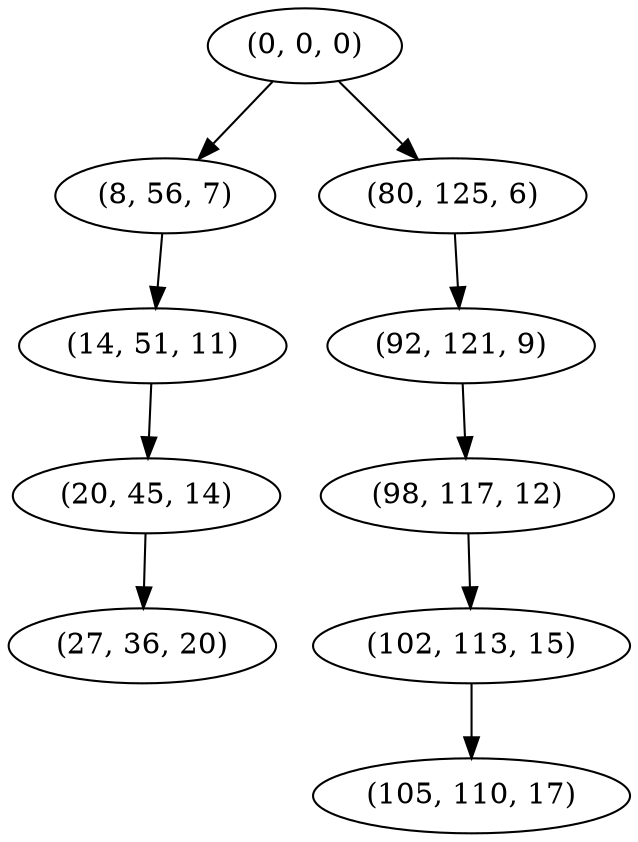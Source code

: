 digraph tree {
    "(0, 0, 0)";
    "(8, 56, 7)";
    "(14, 51, 11)";
    "(20, 45, 14)";
    "(27, 36, 20)";
    "(80, 125, 6)";
    "(92, 121, 9)";
    "(98, 117, 12)";
    "(102, 113, 15)";
    "(105, 110, 17)";
    "(0, 0, 0)" -> "(8, 56, 7)";
    "(0, 0, 0)" -> "(80, 125, 6)";
    "(8, 56, 7)" -> "(14, 51, 11)";
    "(14, 51, 11)" -> "(20, 45, 14)";
    "(20, 45, 14)" -> "(27, 36, 20)";
    "(80, 125, 6)" -> "(92, 121, 9)";
    "(92, 121, 9)" -> "(98, 117, 12)";
    "(98, 117, 12)" -> "(102, 113, 15)";
    "(102, 113, 15)" -> "(105, 110, 17)";
}
